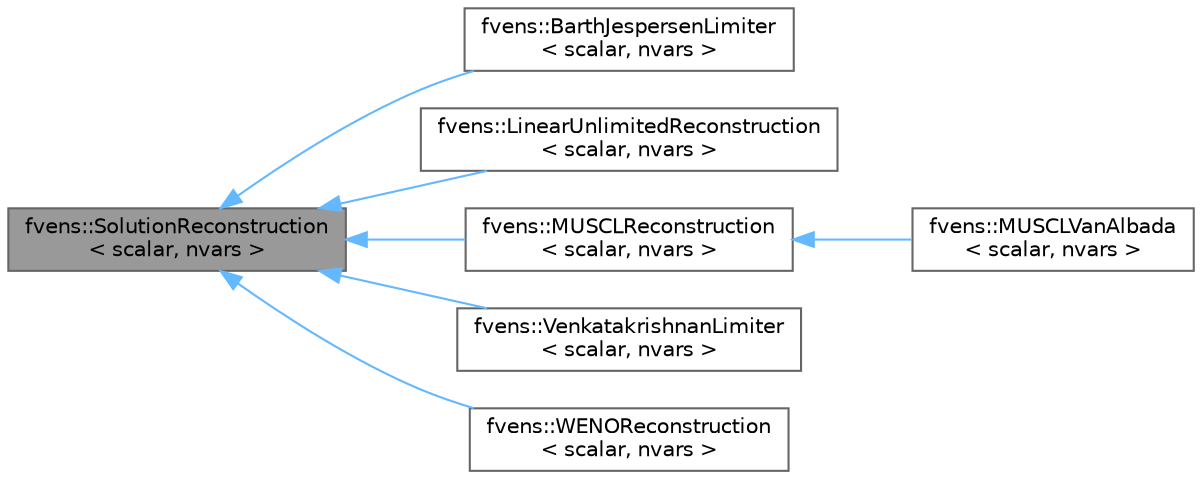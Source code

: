digraph "fvens::SolutionReconstruction&lt; scalar, nvars &gt;"
{
 // LATEX_PDF_SIZE
  bgcolor="transparent";
  edge [fontname=Helvetica,fontsize=10,labelfontname=Helvetica,labelfontsize=10];
  node [fontname=Helvetica,fontsize=10,shape=box,height=0.2,width=0.4];
  rankdir="LR";
  Node1 [id="Node000001",label="fvens::SolutionReconstruction\l\< scalar, nvars \>",height=0.2,width=0.4,color="gray40", fillcolor="grey60", style="filled", fontcolor="black",tooltip="Abstract class for computing face values from cell-centered values and gradients."];
  Node1 -> Node2 [id="edge1_Node000001_Node000002",dir="back",color="steelblue1",style="solid",tooltip=" "];
  Node2 [id="Node000002",label="fvens::BarthJespersenLimiter\l\< scalar, nvars \>",height=0.2,width=0.4,color="gray40", fillcolor="white", style="filled",URL="$classfvens_1_1BarthJespersenLimiter.html",tooltip="Non-differentiable multidimensional slope limiter for linear reconstruction."];
  Node1 -> Node3 [id="edge2_Node000001_Node000003",dir="back",color="steelblue1",style="solid",tooltip=" "];
  Node3 [id="Node000003",label="fvens::LinearUnlimitedReconstruction\l\< scalar, nvars \>",height=0.2,width=0.4,color="gray40", fillcolor="white", style="filled",URL="$classfvens_1_1LinearUnlimitedReconstruction.html",tooltip=" "];
  Node1 -> Node4 [id="edge3_Node000001_Node000004",dir="back",color="steelblue1",style="solid",tooltip=" "];
  Node4 [id="Node000004",label="fvens::MUSCLReconstruction\l\< scalar, nvars \>",height=0.2,width=0.4,color="gray40", fillcolor="white", style="filled",URL="$classfvens_1_1MUSCLReconstruction.html",tooltip="Provides common functionality for computing face values using MUSCL reconstruciton."];
  Node4 -> Node5 [id="edge4_Node000004_Node000005",dir="back",color="steelblue1",style="solid",tooltip=" "];
  Node5 [id="Node000005",label="fvens::MUSCLVanAlbada\l\< scalar, nvars \>",height=0.2,width=0.4,color="gray40", fillcolor="white", style="filled",URL="$classfvens_1_1MUSCLVanAlbada.html",tooltip="Computes face values using MUSCL reconstruciton with Van-Albada limiter."];
  Node1 -> Node6 [id="edge5_Node000001_Node000006",dir="back",color="steelblue1",style="solid",tooltip=" "];
  Node6 [id="Node000006",label="fvens::VenkatakrishnanLimiter\l\< scalar, nvars \>",height=0.2,width=0.4,color="gray40", fillcolor="white", style="filled",URL="$classfvens_1_1VenkatakrishnanLimiter.html",tooltip="Differentiable modification of Barth-Jespersen limiter."];
  Node1 -> Node7 [id="edge6_Node000001_Node000007",dir="back",color="steelblue1",style="solid",tooltip=" "];
  Node7 [id="Node000007",label="fvens::WENOReconstruction\l\< scalar, nvars \>",height=0.2,width=0.4,color="gray40", fillcolor="white", style="filled",URL="$classfvens_1_1WENOReconstruction.html",tooltip=" "];
}
